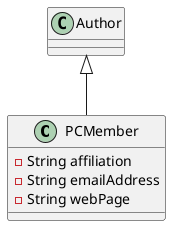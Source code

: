 @startuml

class PCMember extends Author {
    - String affiliation
    - String emailAddress
    - String webPage
}

@enduml
